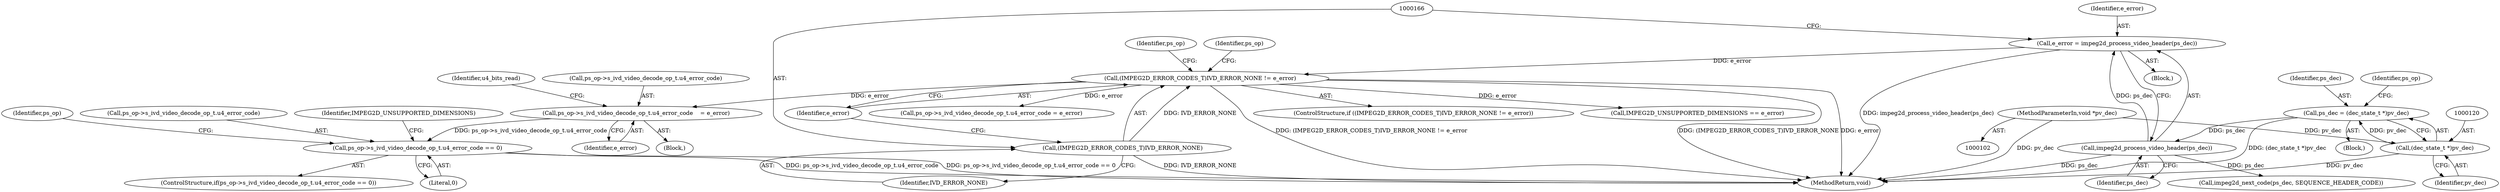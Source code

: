 digraph "0_Android_bef16671c891e16f25a7b174bc528eea109357be_0@pointer" {
"1000218" [label="(Call,ps_op->s_ivd_video_decode_op_t.u4_error_code == 0)"];
"1000170" [label="(Call,ps_op->s_ivd_video_decode_op_t.u4_error_code    = e_error)"];
"1000164" [label="(Call,(IMPEG2D_ERROR_CODES_T)IVD_ERROR_NONE != e_error)"];
"1000165" [label="(Call,(IMPEG2D_ERROR_CODES_T)IVD_ERROR_NONE)"];
"1000159" [label="(Call,e_error = impeg2d_process_video_header(ps_dec))"];
"1000161" [label="(Call,impeg2d_process_video_header(ps_dec))"];
"1000117" [label="(Call,ps_dec = (dec_state_t *)pv_dec)"];
"1000119" [label="(Call,(dec_state_t *)pv_dec)"];
"1000103" [label="(MethodParameterIn,void *pv_dec)"];
"1000369" [label="(MethodReturn,void)"];
"1000157" [label="(Block,)"];
"1000228" [label="(Identifier,ps_op)"];
"1000162" [label="(Identifier,ps_dec)"];
"1000117" [label="(Call,ps_dec = (dec_state_t *)pv_dec)"];
"1000119" [label="(Call,(dec_state_t *)pv_dec)"];
"1000168" [label="(Identifier,e_error)"];
"1000103" [label="(MethodParameterIn,void *pv_dec)"];
"1000163" [label="(ControlStructure,if ((IMPEG2D_ERROR_CODES_T)IVD_ERROR_NONE != e_error))"];
"1000173" [label="(Identifier,ps_op)"];
"1000118" [label="(Identifier,ps_dec)"];
"1000170" [label="(Call,ps_op->s_ivd_video_decode_op_t.u4_error_code    = e_error)"];
"1000161" [label="(Call,impeg2d_process_video_header(ps_dec))"];
"1000267" [label="(Call,impeg2d_next_code(ps_dec, SEQUENCE_HEADER_CODE))"];
"1000176" [label="(Identifier,e_error)"];
"1000164" [label="(Call,(IMPEG2D_ERROR_CODES_T)IVD_ERROR_NONE != e_error)"];
"1000219" [label="(Call,ps_op->s_ivd_video_decode_op_t.u4_error_code)"];
"1000233" [label="(Call,IMPEG2D_UNSUPPORTED_DIMENSIONS == e_error)"];
"1000160" [label="(Identifier,e_error)"];
"1000169" [label="(Block,)"];
"1000106" [label="(Block,)"];
"1000165" [label="(Call,(IMPEG2D_ERROR_CODES_T)IVD_ERROR_NONE)"];
"1000274" [label="(Identifier,ps_op)"];
"1000225" [label="(Call,ps_op->s_ivd_video_decode_op_t.u4_error_code = e_error)"];
"1000178" [label="(Identifier,u4_bits_read)"];
"1000125" [label="(Identifier,ps_op)"];
"1000167" [label="(Identifier,IVD_ERROR_NONE)"];
"1000217" [label="(ControlStructure,if(ps_op->s_ivd_video_decode_op_t.u4_error_code == 0))"];
"1000234" [label="(Identifier,IMPEG2D_UNSUPPORTED_DIMENSIONS)"];
"1000224" [label="(Literal,0)"];
"1000171" [label="(Call,ps_op->s_ivd_video_decode_op_t.u4_error_code)"];
"1000159" [label="(Call,e_error = impeg2d_process_video_header(ps_dec))"];
"1000121" [label="(Identifier,pv_dec)"];
"1000218" [label="(Call,ps_op->s_ivd_video_decode_op_t.u4_error_code == 0)"];
"1000218" -> "1000217"  [label="AST: "];
"1000218" -> "1000224"  [label="CFG: "];
"1000219" -> "1000218"  [label="AST: "];
"1000224" -> "1000218"  [label="AST: "];
"1000228" -> "1000218"  [label="CFG: "];
"1000234" -> "1000218"  [label="CFG: "];
"1000218" -> "1000369"  [label="DDG: ps_op->s_ivd_video_decode_op_t.u4_error_code"];
"1000218" -> "1000369"  [label="DDG: ps_op->s_ivd_video_decode_op_t.u4_error_code == 0"];
"1000170" -> "1000218"  [label="DDG: ps_op->s_ivd_video_decode_op_t.u4_error_code"];
"1000170" -> "1000169"  [label="AST: "];
"1000170" -> "1000176"  [label="CFG: "];
"1000171" -> "1000170"  [label="AST: "];
"1000176" -> "1000170"  [label="AST: "];
"1000178" -> "1000170"  [label="CFG: "];
"1000164" -> "1000170"  [label="DDG: e_error"];
"1000164" -> "1000163"  [label="AST: "];
"1000164" -> "1000168"  [label="CFG: "];
"1000165" -> "1000164"  [label="AST: "];
"1000168" -> "1000164"  [label="AST: "];
"1000173" -> "1000164"  [label="CFG: "];
"1000274" -> "1000164"  [label="CFG: "];
"1000164" -> "1000369"  [label="DDG: e_error"];
"1000164" -> "1000369"  [label="DDG: (IMPEG2D_ERROR_CODES_T)IVD_ERROR_NONE != e_error"];
"1000164" -> "1000369"  [label="DDG: (IMPEG2D_ERROR_CODES_T)IVD_ERROR_NONE"];
"1000165" -> "1000164"  [label="DDG: IVD_ERROR_NONE"];
"1000159" -> "1000164"  [label="DDG: e_error"];
"1000164" -> "1000225"  [label="DDG: e_error"];
"1000164" -> "1000233"  [label="DDG: e_error"];
"1000165" -> "1000167"  [label="CFG: "];
"1000166" -> "1000165"  [label="AST: "];
"1000167" -> "1000165"  [label="AST: "];
"1000168" -> "1000165"  [label="CFG: "];
"1000165" -> "1000369"  [label="DDG: IVD_ERROR_NONE"];
"1000159" -> "1000157"  [label="AST: "];
"1000159" -> "1000161"  [label="CFG: "];
"1000160" -> "1000159"  [label="AST: "];
"1000161" -> "1000159"  [label="AST: "];
"1000166" -> "1000159"  [label="CFG: "];
"1000159" -> "1000369"  [label="DDG: impeg2d_process_video_header(ps_dec)"];
"1000161" -> "1000159"  [label="DDG: ps_dec"];
"1000161" -> "1000162"  [label="CFG: "];
"1000162" -> "1000161"  [label="AST: "];
"1000161" -> "1000369"  [label="DDG: ps_dec"];
"1000117" -> "1000161"  [label="DDG: ps_dec"];
"1000161" -> "1000267"  [label="DDG: ps_dec"];
"1000117" -> "1000106"  [label="AST: "];
"1000117" -> "1000119"  [label="CFG: "];
"1000118" -> "1000117"  [label="AST: "];
"1000119" -> "1000117"  [label="AST: "];
"1000125" -> "1000117"  [label="CFG: "];
"1000117" -> "1000369"  [label="DDG: (dec_state_t *)pv_dec"];
"1000119" -> "1000117"  [label="DDG: pv_dec"];
"1000119" -> "1000121"  [label="CFG: "];
"1000120" -> "1000119"  [label="AST: "];
"1000121" -> "1000119"  [label="AST: "];
"1000119" -> "1000369"  [label="DDG: pv_dec"];
"1000103" -> "1000119"  [label="DDG: pv_dec"];
"1000103" -> "1000102"  [label="AST: "];
"1000103" -> "1000369"  [label="DDG: pv_dec"];
}
